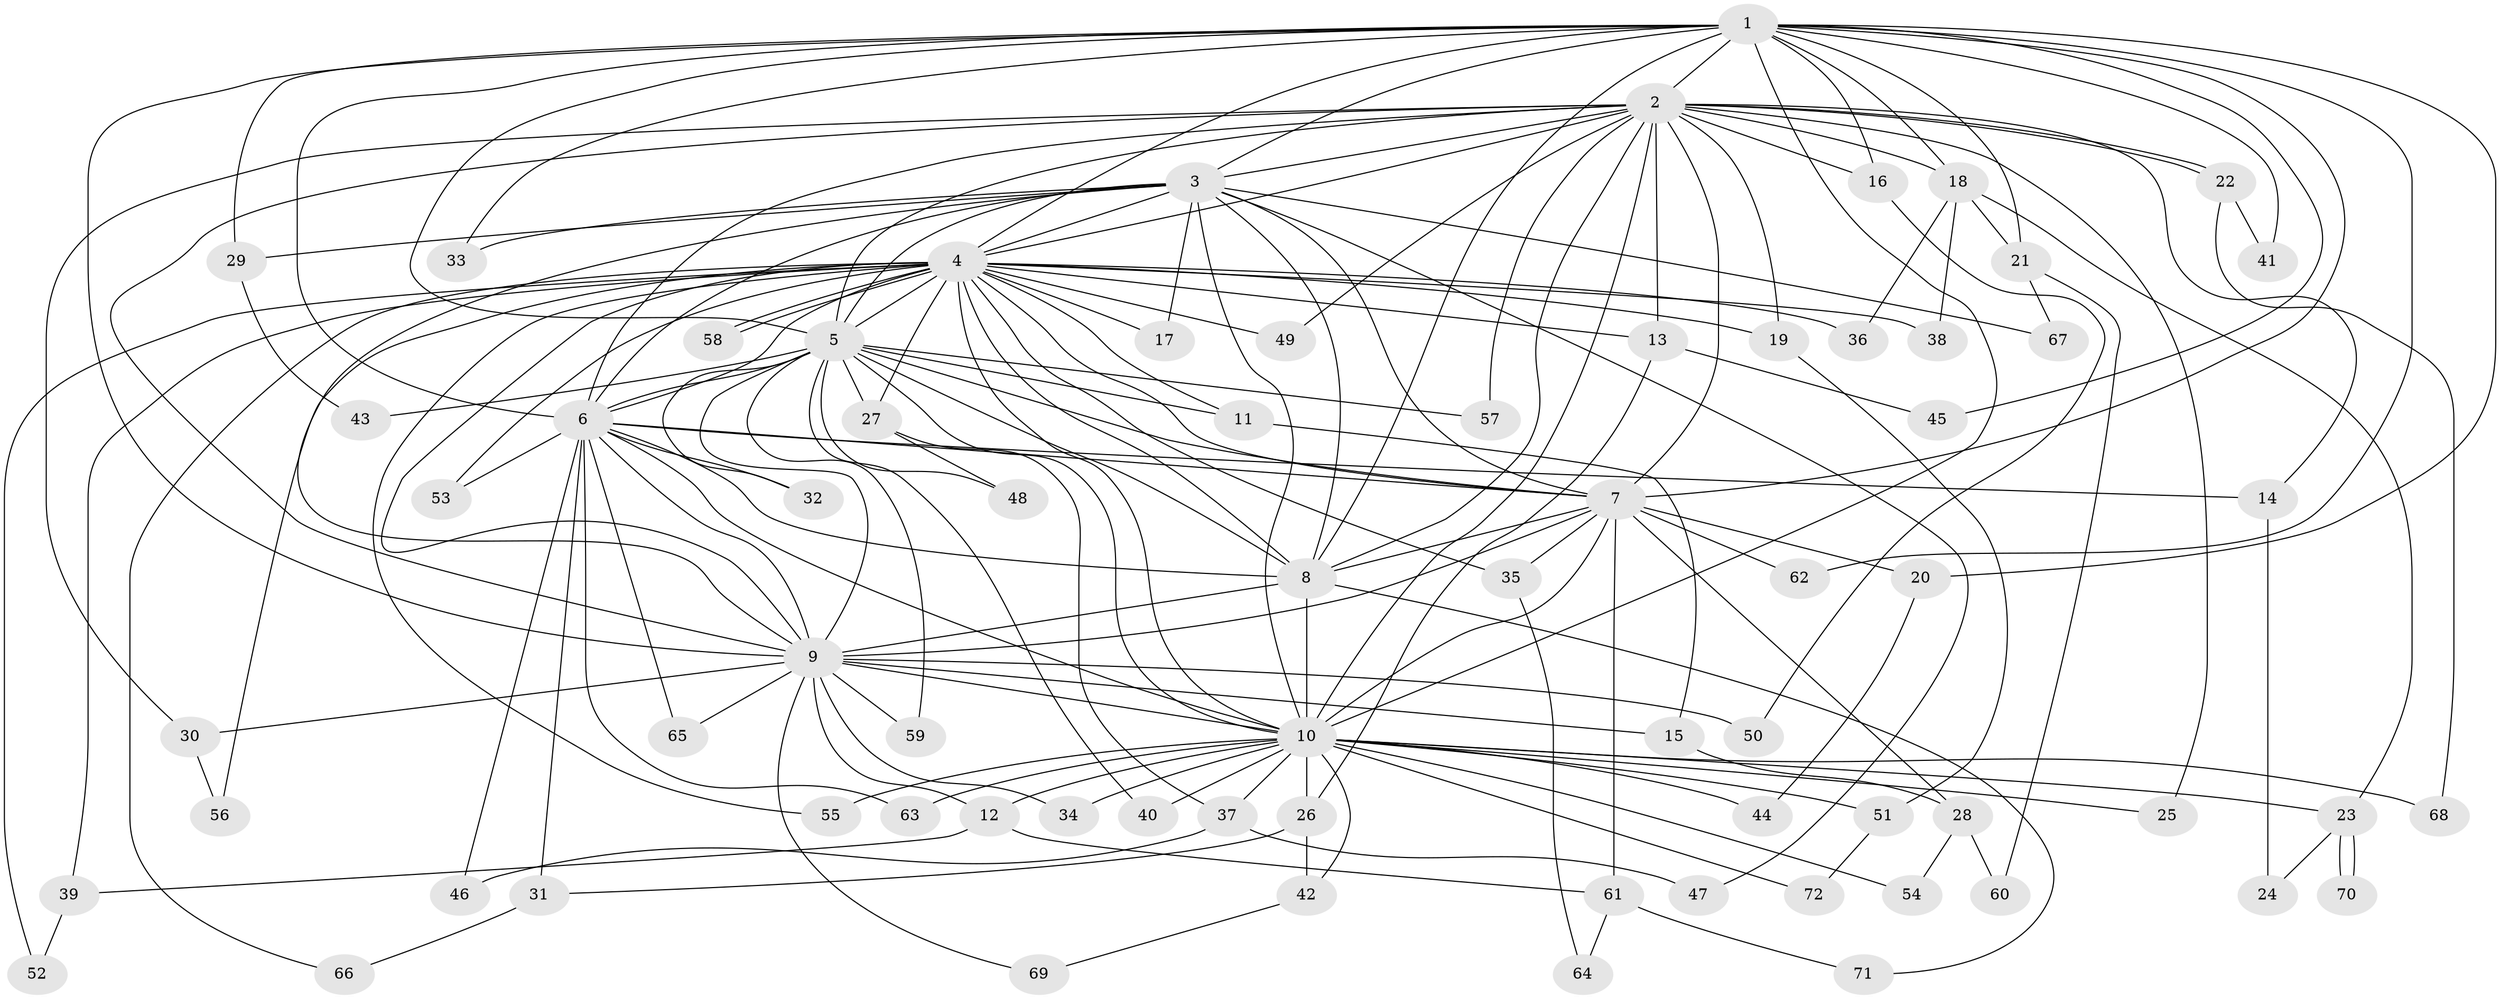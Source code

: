 // coarse degree distribution, {10: 0.034482758620689655, 9: 0.034482758620689655, 4: 0.1724137931034483, 3: 0.3103448275862069, 13: 0.10344827586206896, 5: 0.034482758620689655, 6: 0.034482758620689655, 18: 0.034482758620689655, 2: 0.13793103448275862, 1: 0.034482758620689655, 17: 0.034482758620689655, 12: 0.034482758620689655}
// Generated by graph-tools (version 1.1) at 2025/36/03/04/25 23:36:14]
// undirected, 72 vertices, 169 edges
graph export_dot {
  node [color=gray90,style=filled];
  1;
  2;
  3;
  4;
  5;
  6;
  7;
  8;
  9;
  10;
  11;
  12;
  13;
  14;
  15;
  16;
  17;
  18;
  19;
  20;
  21;
  22;
  23;
  24;
  25;
  26;
  27;
  28;
  29;
  30;
  31;
  32;
  33;
  34;
  35;
  36;
  37;
  38;
  39;
  40;
  41;
  42;
  43;
  44;
  45;
  46;
  47;
  48;
  49;
  50;
  51;
  52;
  53;
  54;
  55;
  56;
  57;
  58;
  59;
  60;
  61;
  62;
  63;
  64;
  65;
  66;
  67;
  68;
  69;
  70;
  71;
  72;
  1 -- 2;
  1 -- 3;
  1 -- 4;
  1 -- 5;
  1 -- 6;
  1 -- 7;
  1 -- 8;
  1 -- 9;
  1 -- 10;
  1 -- 16;
  1 -- 18;
  1 -- 20;
  1 -- 21;
  1 -- 29;
  1 -- 33;
  1 -- 41;
  1 -- 45;
  1 -- 62;
  2 -- 3;
  2 -- 4;
  2 -- 5;
  2 -- 6;
  2 -- 7;
  2 -- 8;
  2 -- 9;
  2 -- 10;
  2 -- 13;
  2 -- 14;
  2 -- 16;
  2 -- 18;
  2 -- 19;
  2 -- 22;
  2 -- 22;
  2 -- 25;
  2 -- 30;
  2 -- 49;
  2 -- 57;
  3 -- 4;
  3 -- 5;
  3 -- 6;
  3 -- 7;
  3 -- 8;
  3 -- 9;
  3 -- 10;
  3 -- 17;
  3 -- 29;
  3 -- 33;
  3 -- 47;
  3 -- 67;
  4 -- 5;
  4 -- 6;
  4 -- 7;
  4 -- 8;
  4 -- 9;
  4 -- 10;
  4 -- 11;
  4 -- 13;
  4 -- 17;
  4 -- 19;
  4 -- 27;
  4 -- 35;
  4 -- 36;
  4 -- 38;
  4 -- 39;
  4 -- 49;
  4 -- 52;
  4 -- 53;
  4 -- 55;
  4 -- 56;
  4 -- 58;
  4 -- 58;
  4 -- 66;
  5 -- 6;
  5 -- 7;
  5 -- 8;
  5 -- 9;
  5 -- 10;
  5 -- 11;
  5 -- 27;
  5 -- 32;
  5 -- 40;
  5 -- 43;
  5 -- 48;
  5 -- 57;
  5 -- 59;
  6 -- 7;
  6 -- 8;
  6 -- 9;
  6 -- 10;
  6 -- 14;
  6 -- 31;
  6 -- 32;
  6 -- 46;
  6 -- 53;
  6 -- 63;
  6 -- 65;
  7 -- 8;
  7 -- 9;
  7 -- 10;
  7 -- 20;
  7 -- 28;
  7 -- 35;
  7 -- 61;
  7 -- 62;
  8 -- 9;
  8 -- 10;
  8 -- 71;
  9 -- 10;
  9 -- 12;
  9 -- 15;
  9 -- 30;
  9 -- 34;
  9 -- 50;
  9 -- 59;
  9 -- 65;
  9 -- 69;
  10 -- 12;
  10 -- 23;
  10 -- 25;
  10 -- 26;
  10 -- 34;
  10 -- 37;
  10 -- 40;
  10 -- 42;
  10 -- 44;
  10 -- 51;
  10 -- 54;
  10 -- 55;
  10 -- 63;
  10 -- 68;
  10 -- 72;
  11 -- 15;
  12 -- 39;
  12 -- 61;
  13 -- 26;
  13 -- 45;
  14 -- 24;
  15 -- 28;
  16 -- 50;
  18 -- 21;
  18 -- 23;
  18 -- 36;
  18 -- 38;
  19 -- 51;
  20 -- 44;
  21 -- 60;
  21 -- 67;
  22 -- 41;
  22 -- 68;
  23 -- 24;
  23 -- 70;
  23 -- 70;
  26 -- 31;
  26 -- 42;
  27 -- 37;
  27 -- 48;
  28 -- 54;
  28 -- 60;
  29 -- 43;
  30 -- 56;
  31 -- 66;
  35 -- 64;
  37 -- 46;
  37 -- 47;
  39 -- 52;
  42 -- 69;
  51 -- 72;
  61 -- 64;
  61 -- 71;
}
